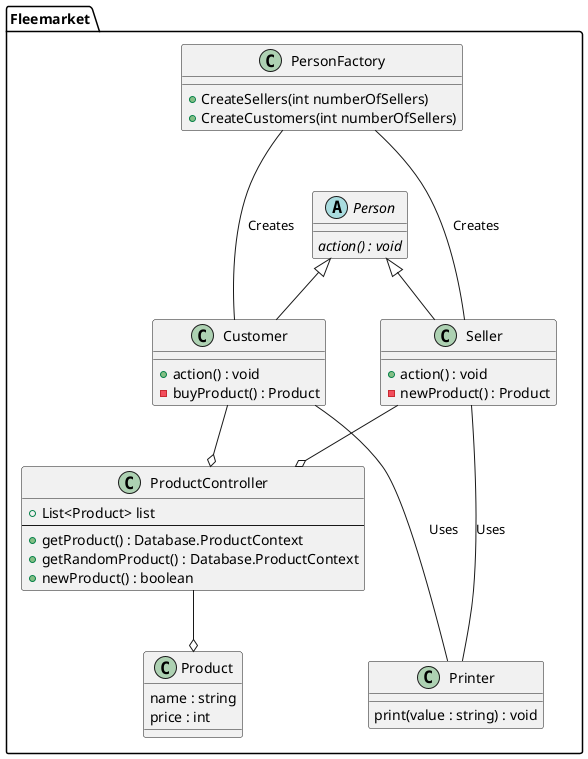 @startuml

namespace Fleemarket {
    class ProductController{
        +List<Product> list
        ---
        +getProduct() : Database.ProductContext
        +getRandomProduct() : Database.ProductContext
        +newProduct() : boolean
    }
    
    ProductController --o Product
    
    class Printer {
        print(value : string) : void
    }
    
    abstract Class Person {
        {abstract} action() : void
    }
    
    class Seller extends Person {
        +action() : void
        -newProduct() : Product
    }
    
    Seller --o ProductController
    Seller --- Printer : Uses
    
    class Customer extends Person {
        +action() : void
        -buyProduct() : Product
    }
    
    Customer --o ProductController
    Customer --- Printer : Uses
        
    class Product {
        name : string
        price : int
    }
    
    class PersonFactory {
        +CreateSellers(int numberOfSellers)
        +CreateCustomers(int numberOfSellers)
    }
    
    PersonFactory --- Seller : Creates
    PersonFactory --- Customer : Creates
}

@enduml
